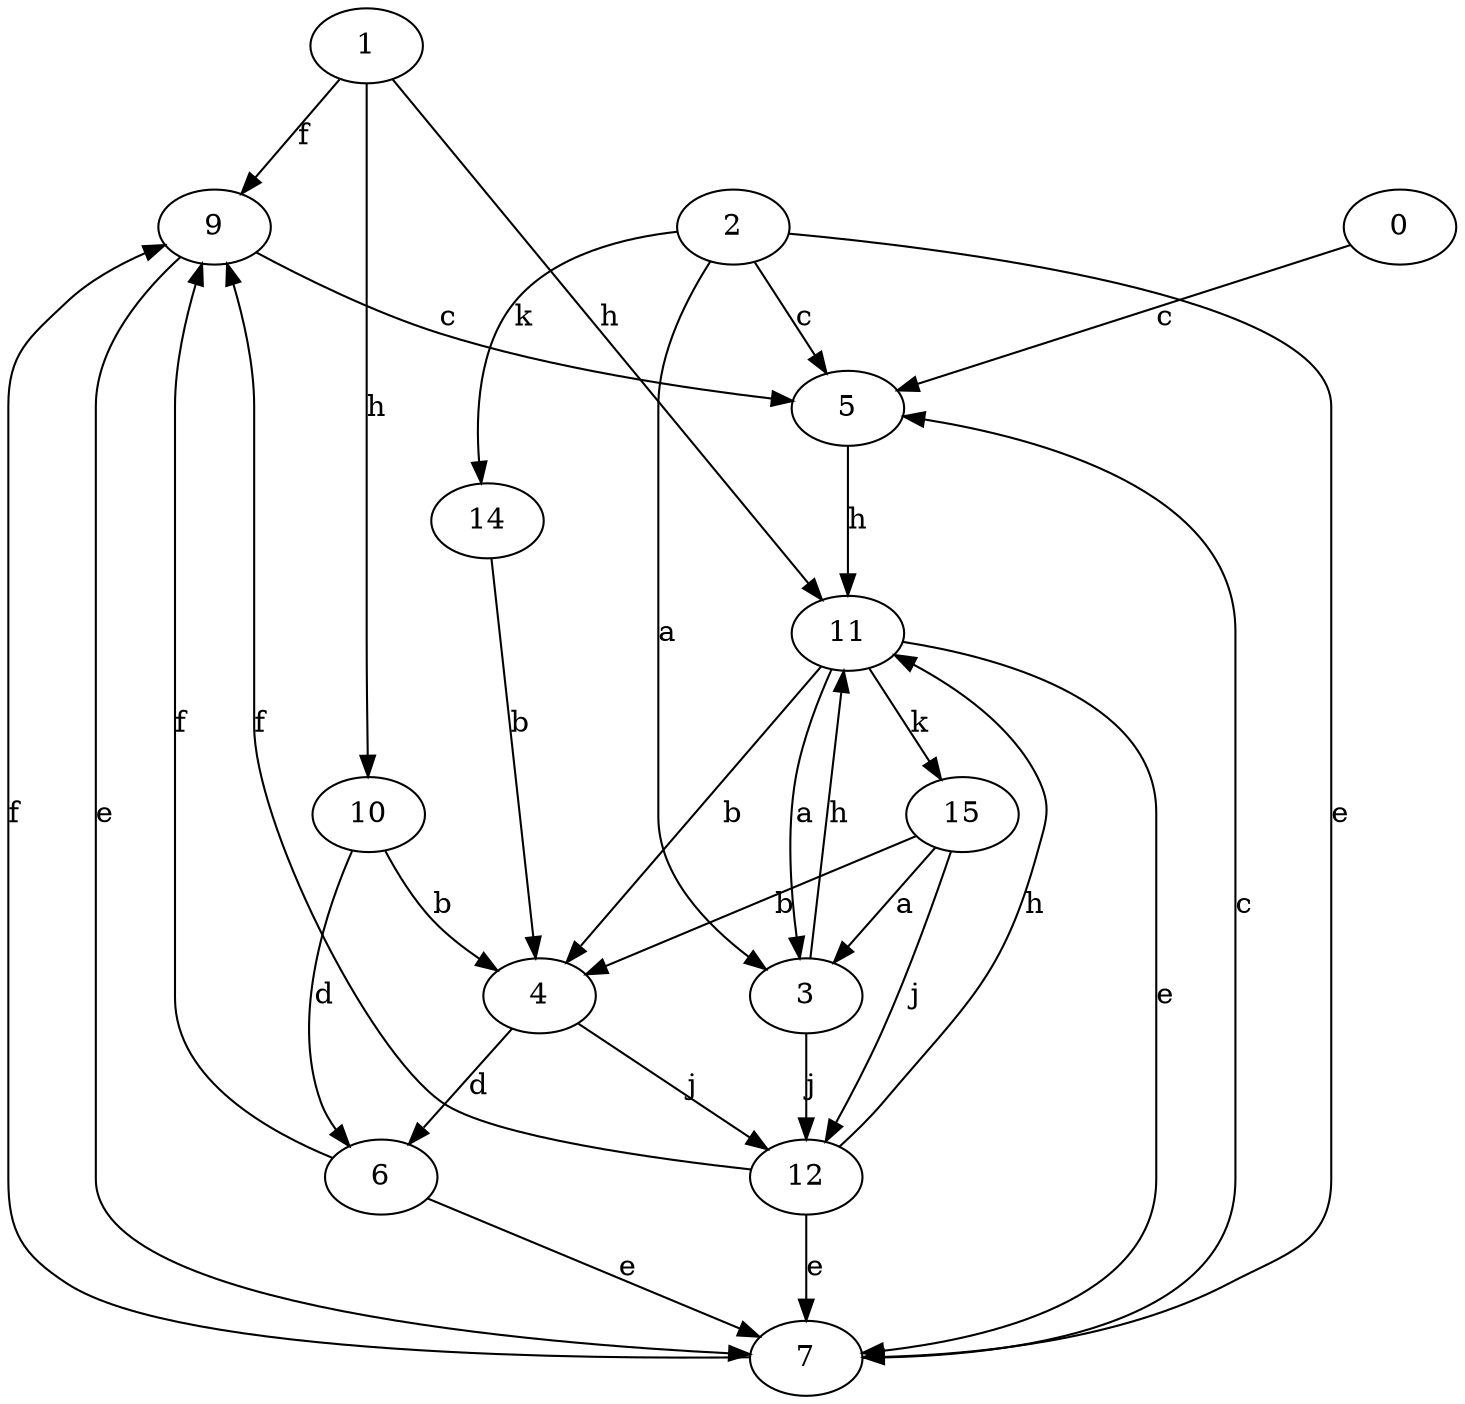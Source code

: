 strict digraph  {
1;
2;
3;
4;
5;
6;
7;
9;
10;
11;
12;
14;
15;
0;
1 -> 9  [label=f];
1 -> 10  [label=h];
1 -> 11  [label=h];
2 -> 3  [label=a];
2 -> 5  [label=c];
2 -> 7  [label=e];
2 -> 14  [label=k];
3 -> 11  [label=h];
3 -> 12  [label=j];
4 -> 6  [label=d];
4 -> 12  [label=j];
5 -> 11  [label=h];
6 -> 7  [label=e];
6 -> 9  [label=f];
7 -> 5  [label=c];
7 -> 9  [label=f];
9 -> 5  [label=c];
9 -> 7  [label=e];
10 -> 4  [label=b];
10 -> 6  [label=d];
11 -> 3  [label=a];
11 -> 4  [label=b];
11 -> 7  [label=e];
11 -> 15  [label=k];
12 -> 7  [label=e];
12 -> 9  [label=f];
12 -> 11  [label=h];
14 -> 4  [label=b];
15 -> 3  [label=a];
15 -> 4  [label=b];
15 -> 12  [label=j];
0 -> 5  [label=c];
}
